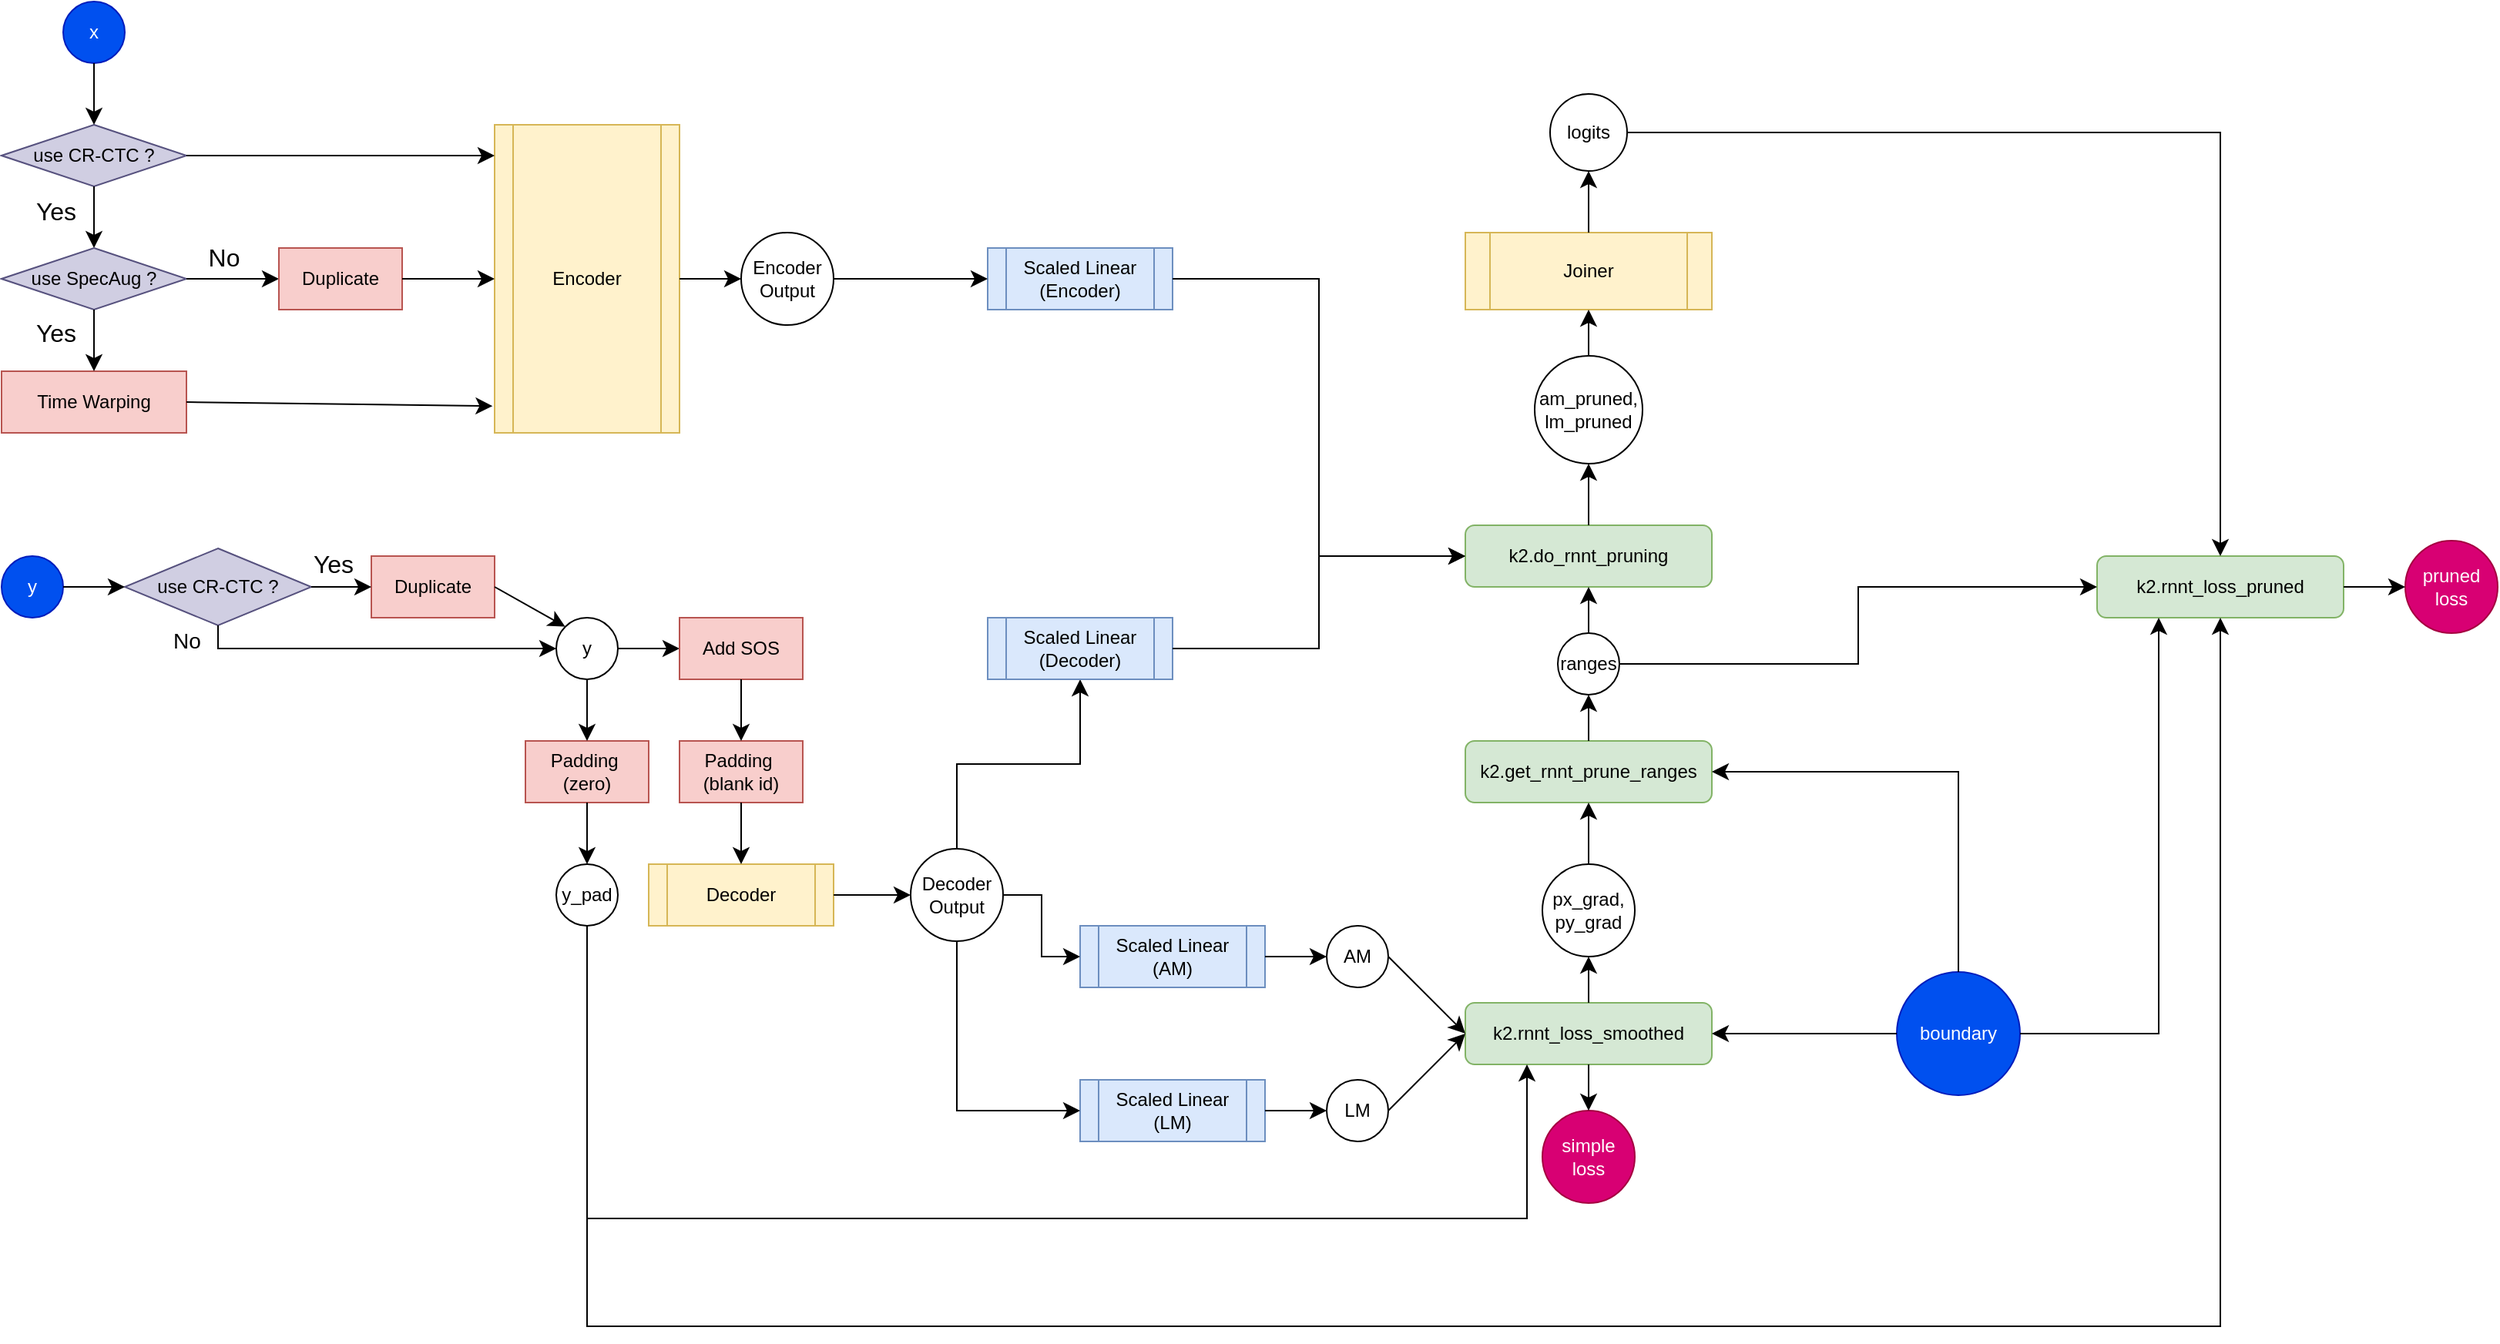<mxfile version="28.2.5">
  <diagram name="Page-1" id="rVOBEFwDCK5-zfCjgNfV">
    <mxGraphModel dx="1426" dy="811" grid="1" gridSize="10" guides="1" tooltips="1" connect="1" arrows="1" fold="1" page="1" pageScale="1" pageWidth="850" pageHeight="1100" math="0" shadow="0">
      <root>
        <mxCell id="0" />
        <mxCell id="1" parent="0" />
        <mxCell id="BHacWhcX27Xa9iMMSqOY-1" value="x" style="ellipse;whiteSpace=wrap;html=1;aspect=fixed;fillColor=#0050ef;fontColor=#ffffff;strokeColor=#001DBC;" parent="1" vertex="1">
          <mxGeometry x="80" y="40" width="40" height="40" as="geometry" />
        </mxCell>
        <mxCell id="BHacWhcX27Xa9iMMSqOY-2" value="use CR-CTC ?" style="rhombus;whiteSpace=wrap;html=1;fillColor=#d0cee2;strokeColor=#56517e;" parent="1" vertex="1">
          <mxGeometry x="40" y="120" width="120" height="40" as="geometry" />
        </mxCell>
        <mxCell id="BHacWhcX27Xa9iMMSqOY-3" value="" style="endArrow=classic;html=1;rounded=0;fontSize=12;startSize=8;endSize=8;curved=1;exitX=0.5;exitY=1;exitDx=0;exitDy=0;" parent="1" source="BHacWhcX27Xa9iMMSqOY-1" target="BHacWhcX27Xa9iMMSqOY-2" edge="1">
          <mxGeometry width="50" height="50" relative="1" as="geometry">
            <mxPoint x="220" y="160" as="sourcePoint" />
            <mxPoint x="270" y="110" as="targetPoint" />
          </mxGeometry>
        </mxCell>
        <mxCell id="BHacWhcX27Xa9iMMSqOY-4" value="" style="endArrow=classic;html=1;rounded=0;fontSize=12;startSize=8;endSize=8;curved=1;exitX=0.5;exitY=1;exitDx=0;exitDy=0;entryX=0.5;entryY=0;entryDx=0;entryDy=0;" parent="1" source="BHacWhcX27Xa9iMMSqOY-2" target="BHacWhcX27Xa9iMMSqOY-5" edge="1">
          <mxGeometry width="50" height="50" relative="1" as="geometry">
            <mxPoint x="220" y="220" as="sourcePoint" />
            <mxPoint x="100" y="200" as="targetPoint" />
          </mxGeometry>
        </mxCell>
        <mxCell id="BHacWhcX27Xa9iMMSqOY-5" value="use SpecAug ?" style="rhombus;whiteSpace=wrap;html=1;fillColor=#d0cee2;strokeColor=#56517e;" parent="1" vertex="1">
          <mxGeometry x="40" y="200" width="120" height="40" as="geometry" />
        </mxCell>
        <mxCell id="BHacWhcX27Xa9iMMSqOY-6" value="Yes" style="text;html=1;align=center;verticalAlign=middle;resizable=0;points=[];autosize=1;strokeColor=none;fillColor=none;fontSize=16;" parent="1" vertex="1">
          <mxGeometry x="50" y="161" width="50" height="30" as="geometry" />
        </mxCell>
        <mxCell id="BHacWhcX27Xa9iMMSqOY-7" value="Time Warping" style="rounded=0;whiteSpace=wrap;html=1;fillColor=#f8cecc;strokeColor=#b85450;" parent="1" vertex="1">
          <mxGeometry x="40" y="280" width="120" height="40" as="geometry" />
        </mxCell>
        <mxCell id="BHacWhcX27Xa9iMMSqOY-8" value="" style="endArrow=classic;html=1;rounded=0;fontSize=12;startSize=8;endSize=8;curved=1;exitX=0.5;exitY=1;exitDx=0;exitDy=0;entryX=0.5;entryY=0;entryDx=0;entryDy=0;" parent="1" source="BHacWhcX27Xa9iMMSqOY-5" target="BHacWhcX27Xa9iMMSqOY-7" edge="1">
          <mxGeometry width="50" height="50" relative="1" as="geometry">
            <mxPoint x="220" y="300" as="sourcePoint" />
            <mxPoint x="270" y="250" as="targetPoint" />
          </mxGeometry>
        </mxCell>
        <mxCell id="BHacWhcX27Xa9iMMSqOY-9" value="Yes" style="text;html=1;align=center;verticalAlign=middle;resizable=0;points=[];autosize=1;strokeColor=none;fillColor=none;fontSize=16;" parent="1" vertex="1">
          <mxGeometry x="50" y="240" width="50" height="30" as="geometry" />
        </mxCell>
        <mxCell id="BHacWhcX27Xa9iMMSqOY-11" value="" style="endArrow=classic;html=1;rounded=0;fontSize=12;startSize=8;endSize=8;curved=1;exitX=1;exitY=0.5;exitDx=0;exitDy=0;entryX=0;entryY=0.5;entryDx=0;entryDy=0;" parent="1" source="BHacWhcX27Xa9iMMSqOY-5" target="BHacWhcX27Xa9iMMSqOY-12" edge="1">
          <mxGeometry width="50" height="50" relative="1" as="geometry">
            <mxPoint x="260" y="250" as="sourcePoint" />
            <mxPoint x="310" y="200" as="targetPoint" />
          </mxGeometry>
        </mxCell>
        <mxCell id="BHacWhcX27Xa9iMMSqOY-12" value="Duplicate" style="rounded=0;whiteSpace=wrap;html=1;fillColor=#f8cecc;strokeColor=#b85450;" parent="1" vertex="1">
          <mxGeometry x="220" y="200" width="80" height="40" as="geometry" />
        </mxCell>
        <mxCell id="BHacWhcX27Xa9iMMSqOY-13" value="No" style="text;html=1;align=center;verticalAlign=middle;resizable=0;points=[];autosize=1;strokeColor=none;fillColor=none;fontSize=16;" parent="1" vertex="1">
          <mxGeometry x="164" y="191" width="40" height="30" as="geometry" />
        </mxCell>
        <mxCell id="BHacWhcX27Xa9iMMSqOY-14" value="Encoder" style="shape=process;whiteSpace=wrap;html=1;backgroundOutline=1;fillColor=#fff2cc;strokeColor=#d6b656;" parent="1" vertex="1">
          <mxGeometry x="360" y="120" width="120" height="200" as="geometry" />
        </mxCell>
        <mxCell id="BHacWhcX27Xa9iMMSqOY-15" value="" style="endArrow=classic;html=1;rounded=0;fontSize=12;startSize=8;endSize=8;curved=1;exitX=1;exitY=0.5;exitDx=0;exitDy=0;entryX=0;entryY=0.5;entryDx=0;entryDy=0;" parent="1" source="BHacWhcX27Xa9iMMSqOY-12" target="BHacWhcX27Xa9iMMSqOY-14" edge="1">
          <mxGeometry width="50" height="50" relative="1" as="geometry">
            <mxPoint x="350" y="260" as="sourcePoint" />
            <mxPoint x="340" y="250" as="targetPoint" />
          </mxGeometry>
        </mxCell>
        <mxCell id="BHacWhcX27Xa9iMMSqOY-16" value="" style="endArrow=classic;html=1;rounded=0;fontSize=12;startSize=8;endSize=8;curved=1;exitX=1;exitY=0.5;exitDx=0;exitDy=0;entryX=-0.011;entryY=0.913;entryDx=0;entryDy=0;entryPerimeter=0;" parent="1" source="BHacWhcX27Xa9iMMSqOY-7" target="BHacWhcX27Xa9iMMSqOY-14" edge="1">
          <mxGeometry width="50" height="50" relative="1" as="geometry">
            <mxPoint x="350" y="260" as="sourcePoint" />
            <mxPoint x="400" y="210" as="targetPoint" />
          </mxGeometry>
        </mxCell>
        <mxCell id="BHacWhcX27Xa9iMMSqOY-17" value="" style="endArrow=classic;html=1;rounded=0;fontSize=12;startSize=8;endSize=8;curved=1;exitX=1;exitY=0.5;exitDx=0;exitDy=0;entryX=0;entryY=0.1;entryDx=0;entryDy=0;entryPerimeter=0;" parent="1" source="BHacWhcX27Xa9iMMSqOY-2" target="BHacWhcX27Xa9iMMSqOY-14" edge="1">
          <mxGeometry width="50" height="50" relative="1" as="geometry">
            <mxPoint x="350" y="260" as="sourcePoint" />
            <mxPoint x="400" y="210" as="targetPoint" />
          </mxGeometry>
        </mxCell>
        <mxCell id="BHacWhcX27Xa9iMMSqOY-18" value="Encoder&lt;div&gt;Output&lt;/div&gt;" style="ellipse;whiteSpace=wrap;html=1;aspect=fixed;" parent="1" vertex="1">
          <mxGeometry x="520" y="190" width="60" height="60" as="geometry" />
        </mxCell>
        <mxCell id="BHacWhcX27Xa9iMMSqOY-19" value="" style="endArrow=classic;html=1;rounded=0;fontSize=12;startSize=8;endSize=8;curved=1;exitX=1;exitY=0.5;exitDx=0;exitDy=0;entryX=0;entryY=0.5;entryDx=0;entryDy=0;" parent="1" source="BHacWhcX27Xa9iMMSqOY-14" target="BHacWhcX27Xa9iMMSqOY-18" edge="1">
          <mxGeometry width="50" height="50" relative="1" as="geometry">
            <mxPoint x="430" y="260" as="sourcePoint" />
            <mxPoint x="480" y="210" as="targetPoint" />
          </mxGeometry>
        </mxCell>
        <mxCell id="BHacWhcX27Xa9iMMSqOY-23" value="y" style="ellipse;whiteSpace=wrap;html=1;aspect=fixed;fillColor=#0050ef;fontColor=#ffffff;strokeColor=#001DBC;" parent="1" vertex="1">
          <mxGeometry x="40" y="400" width="40" height="40" as="geometry" />
        </mxCell>
        <mxCell id="BHacWhcX27Xa9iMMSqOY-24" value="use CR-CTC ?" style="rhombus;whiteSpace=wrap;html=1;fillColor=#d0cee2;strokeColor=#56517e;" parent="1" vertex="1">
          <mxGeometry x="120" y="395" width="121" height="50" as="geometry" />
        </mxCell>
        <mxCell id="BHacWhcX27Xa9iMMSqOY-25" value="" style="endArrow=classic;html=1;rounded=0;fontSize=12;startSize=8;endSize=8;curved=1;exitX=1;exitY=0.5;exitDx=0;exitDy=0;entryX=0;entryY=0.5;entryDx=0;entryDy=0;" parent="1" source="BHacWhcX27Xa9iMMSqOY-23" target="BHacWhcX27Xa9iMMSqOY-24" edge="1">
          <mxGeometry width="50" height="50" relative="1" as="geometry">
            <mxPoint x="280" y="410" as="sourcePoint" />
            <mxPoint x="330" y="360" as="targetPoint" />
          </mxGeometry>
        </mxCell>
        <mxCell id="BHacWhcX27Xa9iMMSqOY-26" value="Duplicate" style="rounded=0;whiteSpace=wrap;html=1;fillColor=#f8cecc;strokeColor=#b85450;" parent="1" vertex="1">
          <mxGeometry x="280" y="400" width="80" height="40" as="geometry" />
        </mxCell>
        <mxCell id="BHacWhcX27Xa9iMMSqOY-27" value="" style="endArrow=classic;html=1;rounded=0;fontSize=12;startSize=8;endSize=8;curved=1;exitX=1;exitY=0.5;exitDx=0;exitDy=0;entryX=0;entryY=0.5;entryDx=0;entryDy=0;" parent="1" source="BHacWhcX27Xa9iMMSqOY-24" target="BHacWhcX27Xa9iMMSqOY-26" edge="1">
          <mxGeometry width="50" height="50" relative="1" as="geometry">
            <mxPoint x="280" y="500" as="sourcePoint" />
            <mxPoint x="330" y="450" as="targetPoint" />
          </mxGeometry>
        </mxCell>
        <mxCell id="BHacWhcX27Xa9iMMSqOY-28" value="Yes" style="text;html=1;align=center;verticalAlign=middle;resizable=0;points=[];autosize=1;strokeColor=none;fillColor=none;fontSize=16;" parent="1" vertex="1">
          <mxGeometry x="230" y="390" width="50" height="30" as="geometry" />
        </mxCell>
        <mxCell id="BHacWhcX27Xa9iMMSqOY-29" value="" style="endArrow=classic;html=1;rounded=0;fontSize=12;startSize=8;endSize=8;exitX=0.5;exitY=1;exitDx=0;exitDy=0;entryX=0;entryY=0.5;entryDx=0;entryDy=0;edgeStyle=orthogonalEdgeStyle;" parent="1" source="BHacWhcX27Xa9iMMSqOY-24" target="BHacWhcX27Xa9iMMSqOY-30" edge="1">
          <mxGeometry width="50" height="50" relative="1" as="geometry">
            <mxPoint x="280" y="500" as="sourcePoint" />
            <mxPoint x="330" y="450" as="targetPoint" />
          </mxGeometry>
        </mxCell>
        <mxCell id="BHacWhcX27Xa9iMMSqOY-30" value="y" style="ellipse;whiteSpace=wrap;html=1;aspect=fixed;" parent="1" vertex="1">
          <mxGeometry x="400" y="440" width="40" height="40" as="geometry" />
        </mxCell>
        <mxCell id="BHacWhcX27Xa9iMMSqOY-31" value="" style="endArrow=classic;html=1;rounded=0;fontSize=12;startSize=8;endSize=8;curved=1;exitX=1;exitY=0.5;exitDx=0;exitDy=0;entryX=0;entryY=0;entryDx=0;entryDy=0;" parent="1" source="BHacWhcX27Xa9iMMSqOY-26" target="BHacWhcX27Xa9iMMSqOY-30" edge="1">
          <mxGeometry width="50" height="50" relative="1" as="geometry">
            <mxPoint x="280" y="500" as="sourcePoint" />
            <mxPoint x="390" y="540" as="targetPoint" />
          </mxGeometry>
        </mxCell>
        <mxCell id="BHacWhcX27Xa9iMMSqOY-32" value="" style="endArrow=classic;html=1;rounded=0;fontSize=12;startSize=8;endSize=8;curved=1;exitX=1;exitY=0.5;exitDx=0;exitDy=0;entryX=0;entryY=0.5;entryDx=0;entryDy=0;" parent="1" source="BHacWhcX27Xa9iMMSqOY-30" target="BHacWhcX27Xa9iMMSqOY-33" edge="1">
          <mxGeometry width="50" height="50" relative="1" as="geometry">
            <mxPoint x="480" y="510" as="sourcePoint" />
            <mxPoint x="460" y="540" as="targetPoint" />
          </mxGeometry>
        </mxCell>
        <mxCell id="BHacWhcX27Xa9iMMSqOY-33" value="Add SOS" style="rounded=0;whiteSpace=wrap;html=1;fillColor=#f8cecc;strokeColor=#b85450;" parent="1" vertex="1">
          <mxGeometry x="480" y="440" width="80" height="40" as="geometry" />
        </mxCell>
        <mxCell id="BHacWhcX27Xa9iMMSqOY-35" value="Padding&amp;nbsp;&lt;div&gt;(blank id)&lt;/div&gt;" style="rounded=0;whiteSpace=wrap;html=1;fillColor=#f8cecc;strokeColor=#b85450;" parent="1" vertex="1">
          <mxGeometry x="480" y="520" width="80" height="40" as="geometry" />
        </mxCell>
        <mxCell id="BHacWhcX27Xa9iMMSqOY-36" value="Padding&amp;nbsp;&lt;div&gt;(zero)&lt;/div&gt;" style="rounded=0;whiteSpace=wrap;html=1;fillColor=#f8cecc;strokeColor=#b85450;" parent="1" vertex="1">
          <mxGeometry x="380" y="520" width="80" height="40" as="geometry" />
        </mxCell>
        <mxCell id="BHacWhcX27Xa9iMMSqOY-37" value="" style="endArrow=classic;html=1;rounded=0;fontSize=12;startSize=8;endSize=8;curved=1;exitX=0.5;exitY=1;exitDx=0;exitDy=0;" parent="1" source="BHacWhcX27Xa9iMMSqOY-33" target="BHacWhcX27Xa9iMMSqOY-35" edge="1">
          <mxGeometry width="50" height="50" relative="1" as="geometry">
            <mxPoint x="520" y="540" as="sourcePoint" />
            <mxPoint x="570" y="490" as="targetPoint" />
          </mxGeometry>
        </mxCell>
        <mxCell id="BHacWhcX27Xa9iMMSqOY-38" value="" style="endArrow=classic;html=1;rounded=0;fontSize=12;startSize=8;endSize=8;curved=1;exitX=0.5;exitY=1;exitDx=0;exitDy=0;entryX=0.5;entryY=0;entryDx=0;entryDy=0;" parent="1" source="BHacWhcX27Xa9iMMSqOY-30" target="BHacWhcX27Xa9iMMSqOY-36" edge="1">
          <mxGeometry width="50" height="50" relative="1" as="geometry">
            <mxPoint x="520" y="540" as="sourcePoint" />
            <mxPoint x="570" y="490" as="targetPoint" />
          </mxGeometry>
        </mxCell>
        <mxCell id="BHacWhcX27Xa9iMMSqOY-39" value="y_pad" style="ellipse;whiteSpace=wrap;html=1;aspect=fixed;" parent="1" vertex="1">
          <mxGeometry x="400" y="600" width="40" height="40" as="geometry" />
        </mxCell>
        <mxCell id="BHacWhcX27Xa9iMMSqOY-40" value="Decoder" style="shape=process;whiteSpace=wrap;html=1;backgroundOutline=1;fillColor=#fff2cc;strokeColor=#d6b656;" parent="1" vertex="1">
          <mxGeometry x="460" y="600" width="120" height="40" as="geometry" />
        </mxCell>
        <mxCell id="BHacWhcX27Xa9iMMSqOY-41" value="" style="endArrow=classic;html=1;rounded=0;fontSize=12;startSize=8;endSize=8;curved=1;exitX=0.5;exitY=1;exitDx=0;exitDy=0;entryX=0.5;entryY=0;entryDx=0;entryDy=0;" parent="1" source="BHacWhcX27Xa9iMMSqOY-36" target="BHacWhcX27Xa9iMMSqOY-39" edge="1">
          <mxGeometry width="50" height="50" relative="1" as="geometry">
            <mxPoint x="490" y="640" as="sourcePoint" />
            <mxPoint x="540" y="590" as="targetPoint" />
          </mxGeometry>
        </mxCell>
        <mxCell id="BHacWhcX27Xa9iMMSqOY-42" value="" style="endArrow=classic;html=1;rounded=0;fontSize=12;startSize=8;endSize=8;curved=1;exitX=0.5;exitY=1;exitDx=0;exitDy=0;entryX=0.5;entryY=0;entryDx=0;entryDy=0;" parent="1" source="BHacWhcX27Xa9iMMSqOY-35" target="BHacWhcX27Xa9iMMSqOY-40" edge="1">
          <mxGeometry width="50" height="50" relative="1" as="geometry">
            <mxPoint x="490" y="640" as="sourcePoint" />
            <mxPoint x="540" y="590" as="targetPoint" />
          </mxGeometry>
        </mxCell>
        <mxCell id="BHacWhcX27Xa9iMMSqOY-43" value="Decoder&lt;div&gt;Output&lt;/div&gt;" style="ellipse;whiteSpace=wrap;html=1;aspect=fixed;" parent="1" vertex="1">
          <mxGeometry x="630" y="590" width="60" height="60" as="geometry" />
        </mxCell>
        <mxCell id="BHacWhcX27Xa9iMMSqOY-44" value="" style="endArrow=classic;html=1;rounded=0;fontSize=12;startSize=8;endSize=8;curved=1;exitX=1;exitY=0.5;exitDx=0;exitDy=0;entryX=0;entryY=0.5;entryDx=0;entryDy=0;" parent="1" source="BHacWhcX27Xa9iMMSqOY-40" target="BHacWhcX27Xa9iMMSqOY-43" edge="1">
          <mxGeometry width="50" height="50" relative="1" as="geometry">
            <mxPoint x="500" y="700" as="sourcePoint" />
            <mxPoint x="550" y="650" as="targetPoint" />
          </mxGeometry>
        </mxCell>
        <mxCell id="BHacWhcX27Xa9iMMSqOY-45" value="Scaled Linear&lt;div&gt;(AM)&lt;/div&gt;" style="shape=process;whiteSpace=wrap;html=1;backgroundOutline=1;fillColor=#dae8fc;strokeColor=#6c8ebf;" parent="1" vertex="1">
          <mxGeometry x="740" y="640" width="120" height="40" as="geometry" />
        </mxCell>
        <mxCell id="BHacWhcX27Xa9iMMSqOY-46" value="Scaled Linear&lt;div&gt;(LM)&lt;/div&gt;" style="shape=process;whiteSpace=wrap;html=1;backgroundOutline=1;fillColor=#dae8fc;strokeColor=#6c8ebf;" parent="1" vertex="1">
          <mxGeometry x="740" y="740" width="120" height="40" as="geometry" />
        </mxCell>
        <mxCell id="BHacWhcX27Xa9iMMSqOY-47" value="" style="endArrow=classic;html=1;rounded=0;fontSize=12;startSize=8;endSize=8;exitX=1;exitY=0.5;exitDx=0;exitDy=0;entryX=0;entryY=0.5;entryDx=0;entryDy=0;edgeStyle=orthogonalEdgeStyle;" parent="1" source="BHacWhcX27Xa9iMMSqOY-43" target="BHacWhcX27Xa9iMMSqOY-45" edge="1">
          <mxGeometry width="50" height="50" relative="1" as="geometry">
            <mxPoint x="640" y="720" as="sourcePoint" />
            <mxPoint x="690" y="670" as="targetPoint" />
          </mxGeometry>
        </mxCell>
        <mxCell id="BHacWhcX27Xa9iMMSqOY-48" value="" style="endArrow=classic;html=1;rounded=0;fontSize=12;startSize=8;endSize=8;exitX=0.5;exitY=1;exitDx=0;exitDy=0;entryX=0;entryY=0.5;entryDx=0;entryDy=0;edgeStyle=orthogonalEdgeStyle;" parent="1" source="BHacWhcX27Xa9iMMSqOY-43" target="BHacWhcX27Xa9iMMSqOY-46" edge="1">
          <mxGeometry width="50" height="50" relative="1" as="geometry">
            <mxPoint x="640" y="720" as="sourcePoint" />
            <mxPoint x="690" y="670" as="targetPoint" />
          </mxGeometry>
        </mxCell>
        <mxCell id="BHacWhcX27Xa9iMMSqOY-49" value="AM" style="ellipse;whiteSpace=wrap;html=1;aspect=fixed;" parent="1" vertex="1">
          <mxGeometry x="900" y="640" width="40" height="40" as="geometry" />
        </mxCell>
        <mxCell id="BHacWhcX27Xa9iMMSqOY-50" value="LM" style="ellipse;whiteSpace=wrap;html=1;aspect=fixed;" parent="1" vertex="1">
          <mxGeometry x="900" y="740" width="40" height="40" as="geometry" />
        </mxCell>
        <mxCell id="BHacWhcX27Xa9iMMSqOY-51" value="boundary" style="ellipse;whiteSpace=wrap;html=1;aspect=fixed;fillColor=#0050ef;fontColor=#ffffff;strokeColor=#001DBC;" parent="1" vertex="1">
          <mxGeometry x="1270" y="670" width="80" height="80" as="geometry" />
        </mxCell>
        <mxCell id="Yh5h76EOmyMgH9MxPp56-1" value="k2.rnnt_loss_smoothed" style="rounded=1;whiteSpace=wrap;html=1;fillColor=#d5e8d4;strokeColor=#82b366;" parent="1" vertex="1">
          <mxGeometry x="990" y="690" width="160" height="40" as="geometry" />
        </mxCell>
        <mxCell id="Yh5h76EOmyMgH9MxPp56-2" value="" style="endArrow=classic;html=1;rounded=0;fontSize=12;startSize=8;endSize=8;curved=1;exitX=1;exitY=0.5;exitDx=0;exitDy=0;" parent="1" source="BHacWhcX27Xa9iMMSqOY-45" target="BHacWhcX27Xa9iMMSqOY-49" edge="1">
          <mxGeometry width="50" height="50" relative="1" as="geometry">
            <mxPoint x="910" y="650" as="sourcePoint" />
            <mxPoint x="960" y="600" as="targetPoint" />
          </mxGeometry>
        </mxCell>
        <mxCell id="Yh5h76EOmyMgH9MxPp56-3" value="" style="endArrow=classic;html=1;rounded=0;fontSize=12;startSize=8;endSize=8;curved=1;exitX=1;exitY=0.5;exitDx=0;exitDy=0;" parent="1" source="BHacWhcX27Xa9iMMSqOY-46" target="BHacWhcX27Xa9iMMSqOY-50" edge="1">
          <mxGeometry width="50" height="50" relative="1" as="geometry">
            <mxPoint x="930" y="650" as="sourcePoint" />
            <mxPoint x="980" y="600" as="targetPoint" />
          </mxGeometry>
        </mxCell>
        <mxCell id="Yh5h76EOmyMgH9MxPp56-4" value="" style="endArrow=classic;html=1;rounded=0;fontSize=12;startSize=8;endSize=8;curved=1;exitX=1;exitY=0.5;exitDx=0;exitDy=0;entryX=0;entryY=0.5;entryDx=0;entryDy=0;" parent="1" source="BHacWhcX27Xa9iMMSqOY-49" target="Yh5h76EOmyMgH9MxPp56-1" edge="1">
          <mxGeometry width="50" height="50" relative="1" as="geometry">
            <mxPoint x="790" y="650" as="sourcePoint" />
            <mxPoint x="840" y="600" as="targetPoint" />
          </mxGeometry>
        </mxCell>
        <mxCell id="Yh5h76EOmyMgH9MxPp56-5" value="" style="endArrow=classic;html=1;rounded=0;fontSize=12;startSize=8;endSize=8;curved=1;exitX=1;exitY=0.5;exitDx=0;exitDy=0;entryX=0;entryY=0.5;entryDx=0;entryDy=0;" parent="1" source="BHacWhcX27Xa9iMMSqOY-50" target="Yh5h76EOmyMgH9MxPp56-1" edge="1">
          <mxGeometry width="50" height="50" relative="1" as="geometry">
            <mxPoint x="790" y="650" as="sourcePoint" />
            <mxPoint x="840" y="600" as="targetPoint" />
          </mxGeometry>
        </mxCell>
        <mxCell id="Yh5h76EOmyMgH9MxPp56-6" value="" style="endArrow=classic;html=1;rounded=0;fontSize=12;startSize=8;endSize=8;curved=1;exitX=0;exitY=0.5;exitDx=0;exitDy=0;entryX=1;entryY=0.5;entryDx=0;entryDy=0;" parent="1" source="BHacWhcX27Xa9iMMSqOY-51" target="Yh5h76EOmyMgH9MxPp56-1" edge="1">
          <mxGeometry width="50" height="50" relative="1" as="geometry">
            <mxPoint x="1040" y="650" as="sourcePoint" />
            <mxPoint x="1180" y="640" as="targetPoint" />
          </mxGeometry>
        </mxCell>
        <mxCell id="Yh5h76EOmyMgH9MxPp56-7" value="simple loss" style="ellipse;whiteSpace=wrap;html=1;aspect=fixed;fillColor=#d80073;fontColor=#ffffff;strokeColor=#A50040;" parent="1" vertex="1">
          <mxGeometry x="1040" y="760" width="60" height="60" as="geometry" />
        </mxCell>
        <mxCell id="Yh5h76EOmyMgH9MxPp56-8" value="" style="endArrow=classic;html=1;rounded=0;fontSize=12;startSize=8;endSize=8;curved=1;exitX=0.5;exitY=1;exitDx=0;exitDy=0;entryX=0.5;entryY=0;entryDx=0;entryDy=0;" parent="1" source="Yh5h76EOmyMgH9MxPp56-1" target="Yh5h76EOmyMgH9MxPp56-7" edge="1">
          <mxGeometry width="50" height="50" relative="1" as="geometry">
            <mxPoint x="1010" y="730" as="sourcePoint" />
            <mxPoint x="1060" y="680" as="targetPoint" />
          </mxGeometry>
        </mxCell>
        <mxCell id="Yh5h76EOmyMgH9MxPp56-9" value="px_grad,&lt;div&gt;py_grad&lt;/div&gt;" style="ellipse;whiteSpace=wrap;html=1;aspect=fixed;" parent="1" vertex="1">
          <mxGeometry x="1040" y="600" width="60" height="60" as="geometry" />
        </mxCell>
        <mxCell id="Yh5h76EOmyMgH9MxPp56-10" value="" style="endArrow=classic;html=1;rounded=0;fontSize=12;startSize=8;endSize=8;curved=1;exitX=0.5;exitY=0;exitDx=0;exitDy=0;entryX=0.5;entryY=1;entryDx=0;entryDy=0;" parent="1" source="Yh5h76EOmyMgH9MxPp56-1" target="Yh5h76EOmyMgH9MxPp56-9" edge="1">
          <mxGeometry width="50" height="50" relative="1" as="geometry">
            <mxPoint x="1010" y="680" as="sourcePoint" />
            <mxPoint x="1060" y="630" as="targetPoint" />
          </mxGeometry>
        </mxCell>
        <mxCell id="Yh5h76EOmyMgH9MxPp56-11" value="k2.get_rnnt_prune_ranges" style="rounded=1;whiteSpace=wrap;html=1;fillColor=#d5e8d4;strokeColor=#82b366;" parent="1" vertex="1">
          <mxGeometry x="990" y="520" width="160" height="40" as="geometry" />
        </mxCell>
        <mxCell id="Yh5h76EOmyMgH9MxPp56-12" value="" style="endArrow=classic;html=1;rounded=0;fontSize=12;startSize=8;endSize=8;curved=1;exitX=0.5;exitY=0;exitDx=0;exitDy=0;entryX=0.5;entryY=1;entryDx=0;entryDy=0;" parent="1" source="Yh5h76EOmyMgH9MxPp56-9" target="Yh5h76EOmyMgH9MxPp56-11" edge="1">
          <mxGeometry width="50" height="50" relative="1" as="geometry">
            <mxPoint x="1010" y="620" as="sourcePoint" />
            <mxPoint x="1060" y="570" as="targetPoint" />
          </mxGeometry>
        </mxCell>
        <mxCell id="Yh5h76EOmyMgH9MxPp56-13" value="" style="endArrow=classic;html=1;rounded=0;fontSize=12;startSize=8;endSize=8;exitX=0.5;exitY=0;exitDx=0;exitDy=0;entryX=1;entryY=0.5;entryDx=0;entryDy=0;edgeStyle=orthogonalEdgeStyle;" parent="1" source="BHacWhcX27Xa9iMMSqOY-51" target="Yh5h76EOmyMgH9MxPp56-11" edge="1">
          <mxGeometry width="50" height="50" relative="1" as="geometry">
            <mxPoint x="1010" y="620" as="sourcePoint" />
            <mxPoint x="1060" y="570" as="targetPoint" />
          </mxGeometry>
        </mxCell>
        <mxCell id="Yh5h76EOmyMgH9MxPp56-14" value="" style="endArrow=classic;html=1;rounded=0;fontSize=12;startSize=8;endSize=8;curved=1;entryX=0.5;entryY=1;entryDx=0;entryDy=0;exitX=0.5;exitY=0;exitDx=0;exitDy=0;" parent="1" source="Yh5h76EOmyMgH9MxPp56-11" target="Yh5h76EOmyMgH9MxPp56-15" edge="1">
          <mxGeometry width="50" height="50" relative="1" as="geometry">
            <mxPoint x="920" y="560" as="sourcePoint" />
            <mxPoint x="970" y="510" as="targetPoint" />
          </mxGeometry>
        </mxCell>
        <mxCell id="Yh5h76EOmyMgH9MxPp56-15" value="ranges" style="ellipse;whiteSpace=wrap;html=1;aspect=fixed;" parent="1" vertex="1">
          <mxGeometry x="1050" y="450" width="40" height="40" as="geometry" />
        </mxCell>
        <mxCell id="Yh5h76EOmyMgH9MxPp56-16" value="k2.do_rnnt_pruning" style="rounded=1;whiteSpace=wrap;html=1;fillColor=#d5e8d4;strokeColor=#82b366;" parent="1" vertex="1">
          <mxGeometry x="990" y="380" width="160" height="40" as="geometry" />
        </mxCell>
        <mxCell id="Yh5h76EOmyMgH9MxPp56-17" value="" style="endArrow=classic;html=1;rounded=0;fontSize=12;startSize=8;endSize=8;curved=1;exitX=0.5;exitY=0;exitDx=0;exitDy=0;entryX=0.5;entryY=1;entryDx=0;entryDy=0;" parent="1" source="Yh5h76EOmyMgH9MxPp56-15" target="Yh5h76EOmyMgH9MxPp56-16" edge="1">
          <mxGeometry width="50" height="50" relative="1" as="geometry">
            <mxPoint x="850" y="520" as="sourcePoint" />
            <mxPoint x="900" y="470" as="targetPoint" />
          </mxGeometry>
        </mxCell>
        <mxCell id="Yh5h76EOmyMgH9MxPp56-18" value="Scaled Linear&lt;div&gt;(Encoder)&lt;/div&gt;" style="shape=process;whiteSpace=wrap;html=1;backgroundOutline=1;fillColor=#dae8fc;strokeColor=#6c8ebf;" parent="1" vertex="1">
          <mxGeometry x="680" y="200" width="120" height="40" as="geometry" />
        </mxCell>
        <mxCell id="Yh5h76EOmyMgH9MxPp56-19" value="" style="endArrow=classic;html=1;rounded=0;fontSize=12;startSize=8;endSize=8;curved=1;exitX=1;exitY=0.5;exitDx=0;exitDy=0;entryX=0;entryY=0.5;entryDx=0;entryDy=0;" parent="1" source="BHacWhcX27Xa9iMMSqOY-18" target="Yh5h76EOmyMgH9MxPp56-18" edge="1">
          <mxGeometry width="50" height="50" relative="1" as="geometry">
            <mxPoint x="700" y="380" as="sourcePoint" />
            <mxPoint x="750" y="330" as="targetPoint" />
          </mxGeometry>
        </mxCell>
        <mxCell id="Yh5h76EOmyMgH9MxPp56-20" value="" style="endArrow=classic;html=1;rounded=0;fontSize=12;startSize=8;endSize=8;exitX=1;exitY=0.5;exitDx=0;exitDy=0;entryX=0;entryY=0.5;entryDx=0;entryDy=0;edgeStyle=orthogonalEdgeStyle;" parent="1" source="Yh5h76EOmyMgH9MxPp56-18" target="Yh5h76EOmyMgH9MxPp56-16" edge="1">
          <mxGeometry width="50" height="50" relative="1" as="geometry">
            <mxPoint x="700" y="380" as="sourcePoint" />
            <mxPoint x="750" y="330" as="targetPoint" />
          </mxGeometry>
        </mxCell>
        <mxCell id="Yh5h76EOmyMgH9MxPp56-21" value="" style="endArrow=classic;html=1;rounded=0;fontSize=12;startSize=8;endSize=8;exitX=0.5;exitY=0;exitDx=0;exitDy=0;entryX=0.5;entryY=1;entryDx=0;entryDy=0;edgeStyle=orthogonalEdgeStyle;" parent="1" source="BHacWhcX27Xa9iMMSqOY-43" target="Yh5h76EOmyMgH9MxPp56-22" edge="1">
          <mxGeometry width="50" height="50" relative="1" as="geometry">
            <mxPoint x="700" y="530" as="sourcePoint" />
            <mxPoint x="750" y="480" as="targetPoint" />
          </mxGeometry>
        </mxCell>
        <mxCell id="Yh5h76EOmyMgH9MxPp56-22" value="Scaled Linear&lt;div&gt;(Decoder)&lt;/div&gt;" style="shape=process;whiteSpace=wrap;html=1;backgroundOutline=1;fillColor=#dae8fc;strokeColor=#6c8ebf;" parent="1" vertex="1">
          <mxGeometry x="680" y="440" width="120" height="40" as="geometry" />
        </mxCell>
        <mxCell id="Yh5h76EOmyMgH9MxPp56-23" value="" style="endArrow=classic;html=1;rounded=0;fontSize=12;startSize=8;endSize=8;exitX=1;exitY=0.5;exitDx=0;exitDy=0;entryX=0;entryY=0.5;entryDx=0;entryDy=0;edgeStyle=orthogonalEdgeStyle;" parent="1" source="Yh5h76EOmyMgH9MxPp56-22" target="Yh5h76EOmyMgH9MxPp56-16" edge="1">
          <mxGeometry width="50" height="50" relative="1" as="geometry">
            <mxPoint x="820" y="380" as="sourcePoint" />
            <mxPoint x="870" y="330" as="targetPoint" />
          </mxGeometry>
        </mxCell>
        <mxCell id="Yh5h76EOmyMgH9MxPp56-24" value="am_pruned,&lt;div&gt;lm_pruned&lt;/div&gt;" style="ellipse;whiteSpace=wrap;html=1;aspect=fixed;" parent="1" vertex="1">
          <mxGeometry x="1035" y="270" width="70" height="70" as="geometry" />
        </mxCell>
        <mxCell id="Yh5h76EOmyMgH9MxPp56-26" value="" style="endArrow=classic;html=1;rounded=0;fontSize=12;startSize=8;endSize=8;curved=1;exitX=0.5;exitY=0;exitDx=0;exitDy=0;entryX=0.5;entryY=1;entryDx=0;entryDy=0;" parent="1" source="Yh5h76EOmyMgH9MxPp56-16" target="Yh5h76EOmyMgH9MxPp56-24" edge="1">
          <mxGeometry width="50" height="50" relative="1" as="geometry">
            <mxPoint x="870" y="380" as="sourcePoint" />
            <mxPoint x="920" y="330" as="targetPoint" />
          </mxGeometry>
        </mxCell>
        <mxCell id="Yh5h76EOmyMgH9MxPp56-28" value="Joiner" style="shape=process;whiteSpace=wrap;html=1;backgroundOutline=1;fillColor=#fff2cc;strokeColor=#d6b656;" parent="1" vertex="1">
          <mxGeometry x="990" y="190" width="160" height="50" as="geometry" />
        </mxCell>
        <mxCell id="Yh5h76EOmyMgH9MxPp56-29" value="" style="endArrow=classic;html=1;rounded=0;fontSize=12;startSize=8;endSize=8;curved=1;exitX=0.5;exitY=0;exitDx=0;exitDy=0;entryX=0.5;entryY=1;entryDx=0;entryDy=0;" parent="1" source="Yh5h76EOmyMgH9MxPp56-24" target="Yh5h76EOmyMgH9MxPp56-28" edge="1">
          <mxGeometry width="50" height="50" relative="1" as="geometry">
            <mxPoint x="870" y="340" as="sourcePoint" />
            <mxPoint x="920" y="290" as="targetPoint" />
          </mxGeometry>
        </mxCell>
        <mxCell id="Yh5h76EOmyMgH9MxPp56-30" value="logits" style="ellipse;whiteSpace=wrap;html=1;aspect=fixed;" parent="1" vertex="1">
          <mxGeometry x="1045" y="100" width="50" height="50" as="geometry" />
        </mxCell>
        <mxCell id="Yh5h76EOmyMgH9MxPp56-31" value="" style="endArrow=classic;html=1;rounded=0;fontSize=12;startSize=8;endSize=8;curved=1;exitX=0.5;exitY=0;exitDx=0;exitDy=0;entryX=0.5;entryY=1;entryDx=0;entryDy=0;" parent="1" source="Yh5h76EOmyMgH9MxPp56-28" target="Yh5h76EOmyMgH9MxPp56-30" edge="1">
          <mxGeometry width="50" height="50" relative="1" as="geometry">
            <mxPoint x="810" y="260" as="sourcePoint" />
            <mxPoint x="860" y="210" as="targetPoint" />
          </mxGeometry>
        </mxCell>
        <mxCell id="Yh5h76EOmyMgH9MxPp56-32" value="" style="endArrow=classic;html=1;rounded=0;fontSize=12;startSize=8;endSize=8;exitX=0.5;exitY=1;exitDx=0;exitDy=0;entryX=0.25;entryY=1;entryDx=0;entryDy=0;edgeStyle=orthogonalEdgeStyle;" parent="1" source="BHacWhcX27Xa9iMMSqOY-39" target="Yh5h76EOmyMgH9MxPp56-1" edge="1">
          <mxGeometry width="50" height="50" relative="1" as="geometry">
            <mxPoint x="690" y="740" as="sourcePoint" />
            <mxPoint x="740" y="690" as="targetPoint" />
            <Array as="points">
              <mxPoint x="420" y="830" />
              <mxPoint x="1030" y="830" />
            </Array>
          </mxGeometry>
        </mxCell>
        <mxCell id="Yh5h76EOmyMgH9MxPp56-33" value="k2.rnnt_loss_pruned" style="rounded=1;whiteSpace=wrap;html=1;fillColor=#d5e8d4;strokeColor=#82b366;" parent="1" vertex="1">
          <mxGeometry x="1400" y="400" width="160" height="40" as="geometry" />
        </mxCell>
        <mxCell id="Yh5h76EOmyMgH9MxPp56-34" value="" style="endArrow=classic;html=1;rounded=0;fontSize=12;startSize=8;endSize=8;exitX=0.5;exitY=1;exitDx=0;exitDy=0;entryX=0.5;entryY=1;entryDx=0;entryDy=0;edgeStyle=orthogonalEdgeStyle;" parent="1" source="BHacWhcX27Xa9iMMSqOY-39" target="Yh5h76EOmyMgH9MxPp56-33" edge="1">
          <mxGeometry width="50" height="50" relative="1" as="geometry">
            <mxPoint x="980" y="550" as="sourcePoint" />
            <mxPoint x="1030" y="500" as="targetPoint" />
            <Array as="points">
              <mxPoint x="420" y="900" />
              <mxPoint x="1480" y="900" />
            </Array>
          </mxGeometry>
        </mxCell>
        <mxCell id="Yh5h76EOmyMgH9MxPp56-35" value="" style="endArrow=classic;html=1;rounded=0;fontSize=12;startSize=8;endSize=8;exitX=1;exitY=0.5;exitDx=0;exitDy=0;entryX=0;entryY=0.5;entryDx=0;entryDy=0;edgeStyle=orthogonalEdgeStyle;" parent="1" source="Yh5h76EOmyMgH9MxPp56-15" target="Yh5h76EOmyMgH9MxPp56-33" edge="1">
          <mxGeometry width="50" height="50" relative="1" as="geometry">
            <mxPoint x="1080" y="510" as="sourcePoint" />
            <mxPoint x="1130" y="460" as="targetPoint" />
          </mxGeometry>
        </mxCell>
        <mxCell id="Yh5h76EOmyMgH9MxPp56-36" value="" style="endArrow=classic;html=1;rounded=0;fontSize=12;startSize=8;endSize=8;exitX=1;exitY=0.5;exitDx=0;exitDy=0;entryX=0.25;entryY=1;entryDx=0;entryDy=0;edgeStyle=orthogonalEdgeStyle;" parent="1" source="BHacWhcX27Xa9iMMSqOY-51" target="Yh5h76EOmyMgH9MxPp56-33" edge="1">
          <mxGeometry width="50" height="50" relative="1" as="geometry">
            <mxPoint x="1080" y="510" as="sourcePoint" />
            <mxPoint x="1130" y="460" as="targetPoint" />
          </mxGeometry>
        </mxCell>
        <mxCell id="Yh5h76EOmyMgH9MxPp56-37" value="" style="endArrow=classic;html=1;rounded=0;fontSize=12;startSize=8;endSize=8;exitX=1;exitY=0.5;exitDx=0;exitDy=0;entryX=0.5;entryY=0;entryDx=0;entryDy=0;edgeStyle=orthogonalEdgeStyle;" parent="1" source="Yh5h76EOmyMgH9MxPp56-30" target="Yh5h76EOmyMgH9MxPp56-33" edge="1">
          <mxGeometry width="50" height="50" relative="1" as="geometry">
            <mxPoint x="1080" y="400" as="sourcePoint" />
            <mxPoint x="1130" y="350" as="targetPoint" />
          </mxGeometry>
        </mxCell>
        <mxCell id="Yh5h76EOmyMgH9MxPp56-38" value="pruned loss" style="ellipse;whiteSpace=wrap;html=1;aspect=fixed;fillColor=#d80073;fontColor=#ffffff;strokeColor=#A50040;" parent="1" vertex="1">
          <mxGeometry x="1600" y="390" width="60" height="60" as="geometry" />
        </mxCell>
        <mxCell id="Yh5h76EOmyMgH9MxPp56-39" value="" style="endArrow=classic;html=1;rounded=0;fontSize=12;startSize=8;endSize=8;curved=1;exitX=1;exitY=0.5;exitDx=0;exitDy=0;entryX=0;entryY=0.5;entryDx=0;entryDy=0;" parent="1" source="Yh5h76EOmyMgH9MxPp56-33" target="Yh5h76EOmyMgH9MxPp56-38" edge="1">
          <mxGeometry width="50" height="50" relative="1" as="geometry">
            <mxPoint x="1280" y="500" as="sourcePoint" />
            <mxPoint x="1330" y="450" as="targetPoint" />
          </mxGeometry>
        </mxCell>
        <mxCell id="jyGZvWeUniuoVGDJjJok-1" value="&lt;font style=&quot;font-size: 14px;&quot;&gt;No&lt;/font&gt;" style="text;html=1;align=center;verticalAlign=middle;resizable=0;points=[];autosize=1;strokeColor=none;fillColor=none;" vertex="1" parent="1">
          <mxGeometry x="140" y="440" width="40" height="30" as="geometry" />
        </mxCell>
      </root>
    </mxGraphModel>
  </diagram>
</mxfile>
